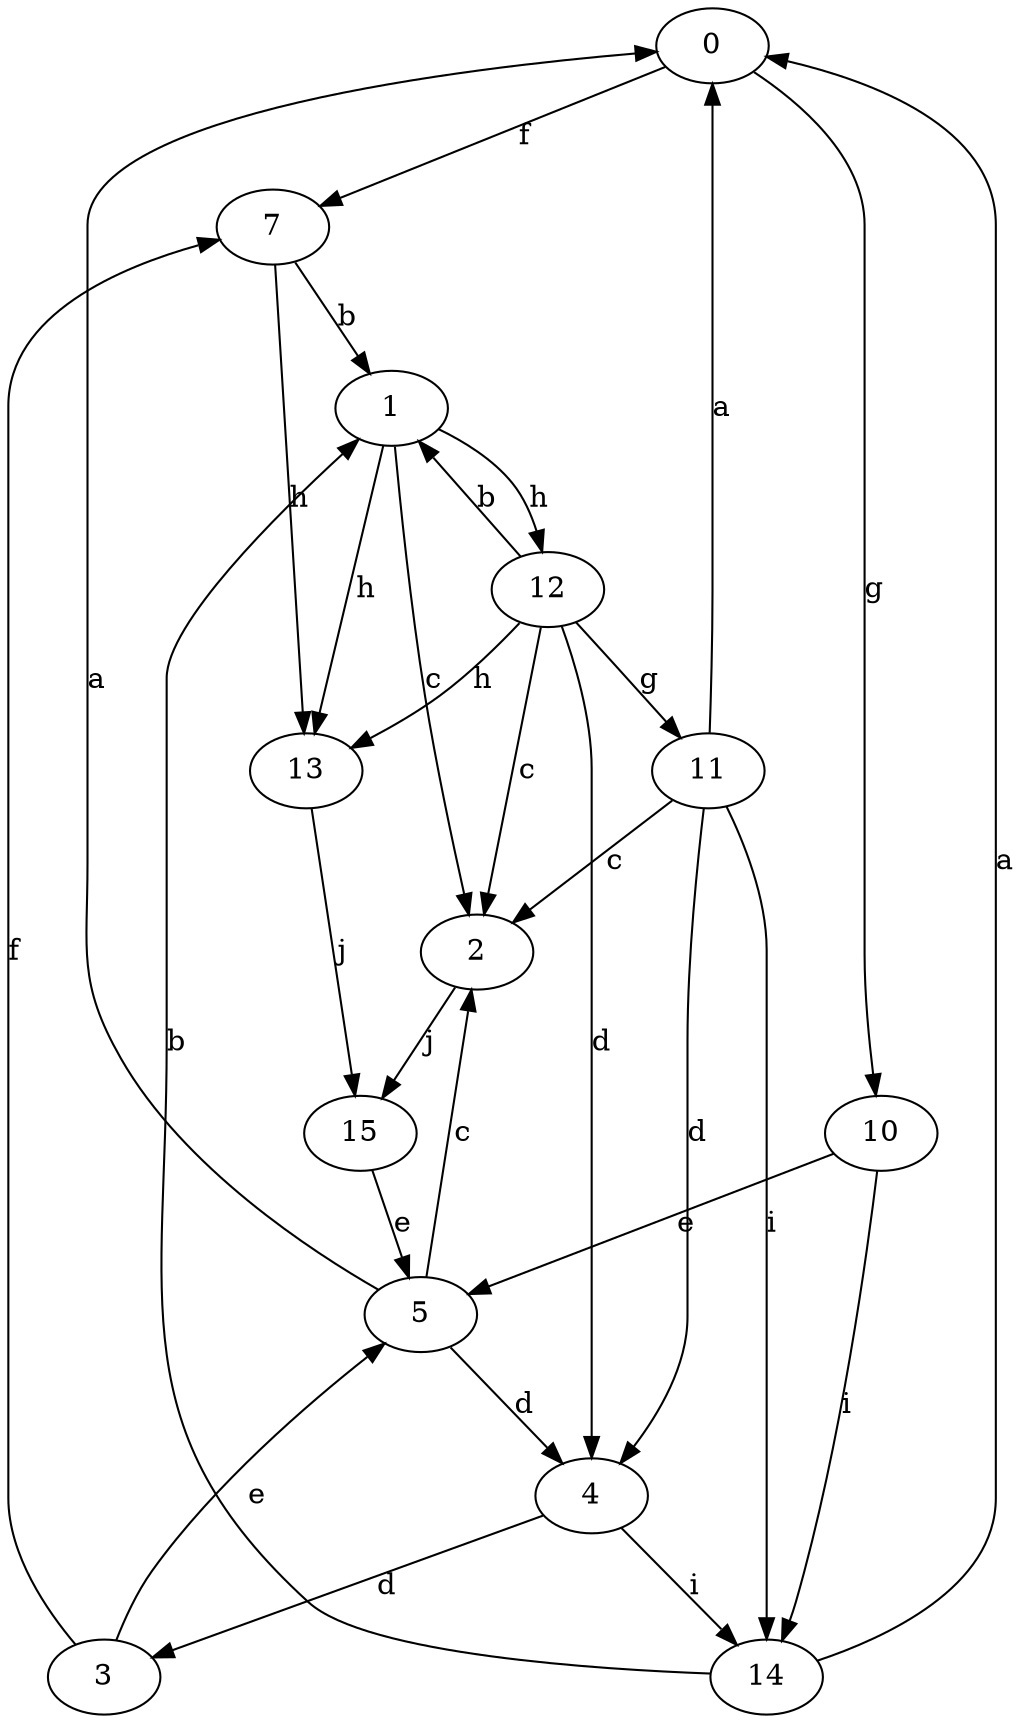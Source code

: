 strict digraph  {
0;
1;
2;
3;
4;
5;
7;
10;
11;
12;
13;
14;
15;
0 -> 7  [label=f];
0 -> 10  [label=g];
1 -> 2  [label=c];
1 -> 12  [label=h];
1 -> 13  [label=h];
2 -> 15  [label=j];
3 -> 5  [label=e];
3 -> 7  [label=f];
4 -> 3  [label=d];
4 -> 14  [label=i];
5 -> 0  [label=a];
5 -> 2  [label=c];
5 -> 4  [label=d];
7 -> 1  [label=b];
7 -> 13  [label=h];
10 -> 5  [label=e];
10 -> 14  [label=i];
11 -> 0  [label=a];
11 -> 2  [label=c];
11 -> 4  [label=d];
11 -> 14  [label=i];
12 -> 1  [label=b];
12 -> 2  [label=c];
12 -> 4  [label=d];
12 -> 11  [label=g];
12 -> 13  [label=h];
13 -> 15  [label=j];
14 -> 0  [label=a];
14 -> 1  [label=b];
15 -> 5  [label=e];
}
